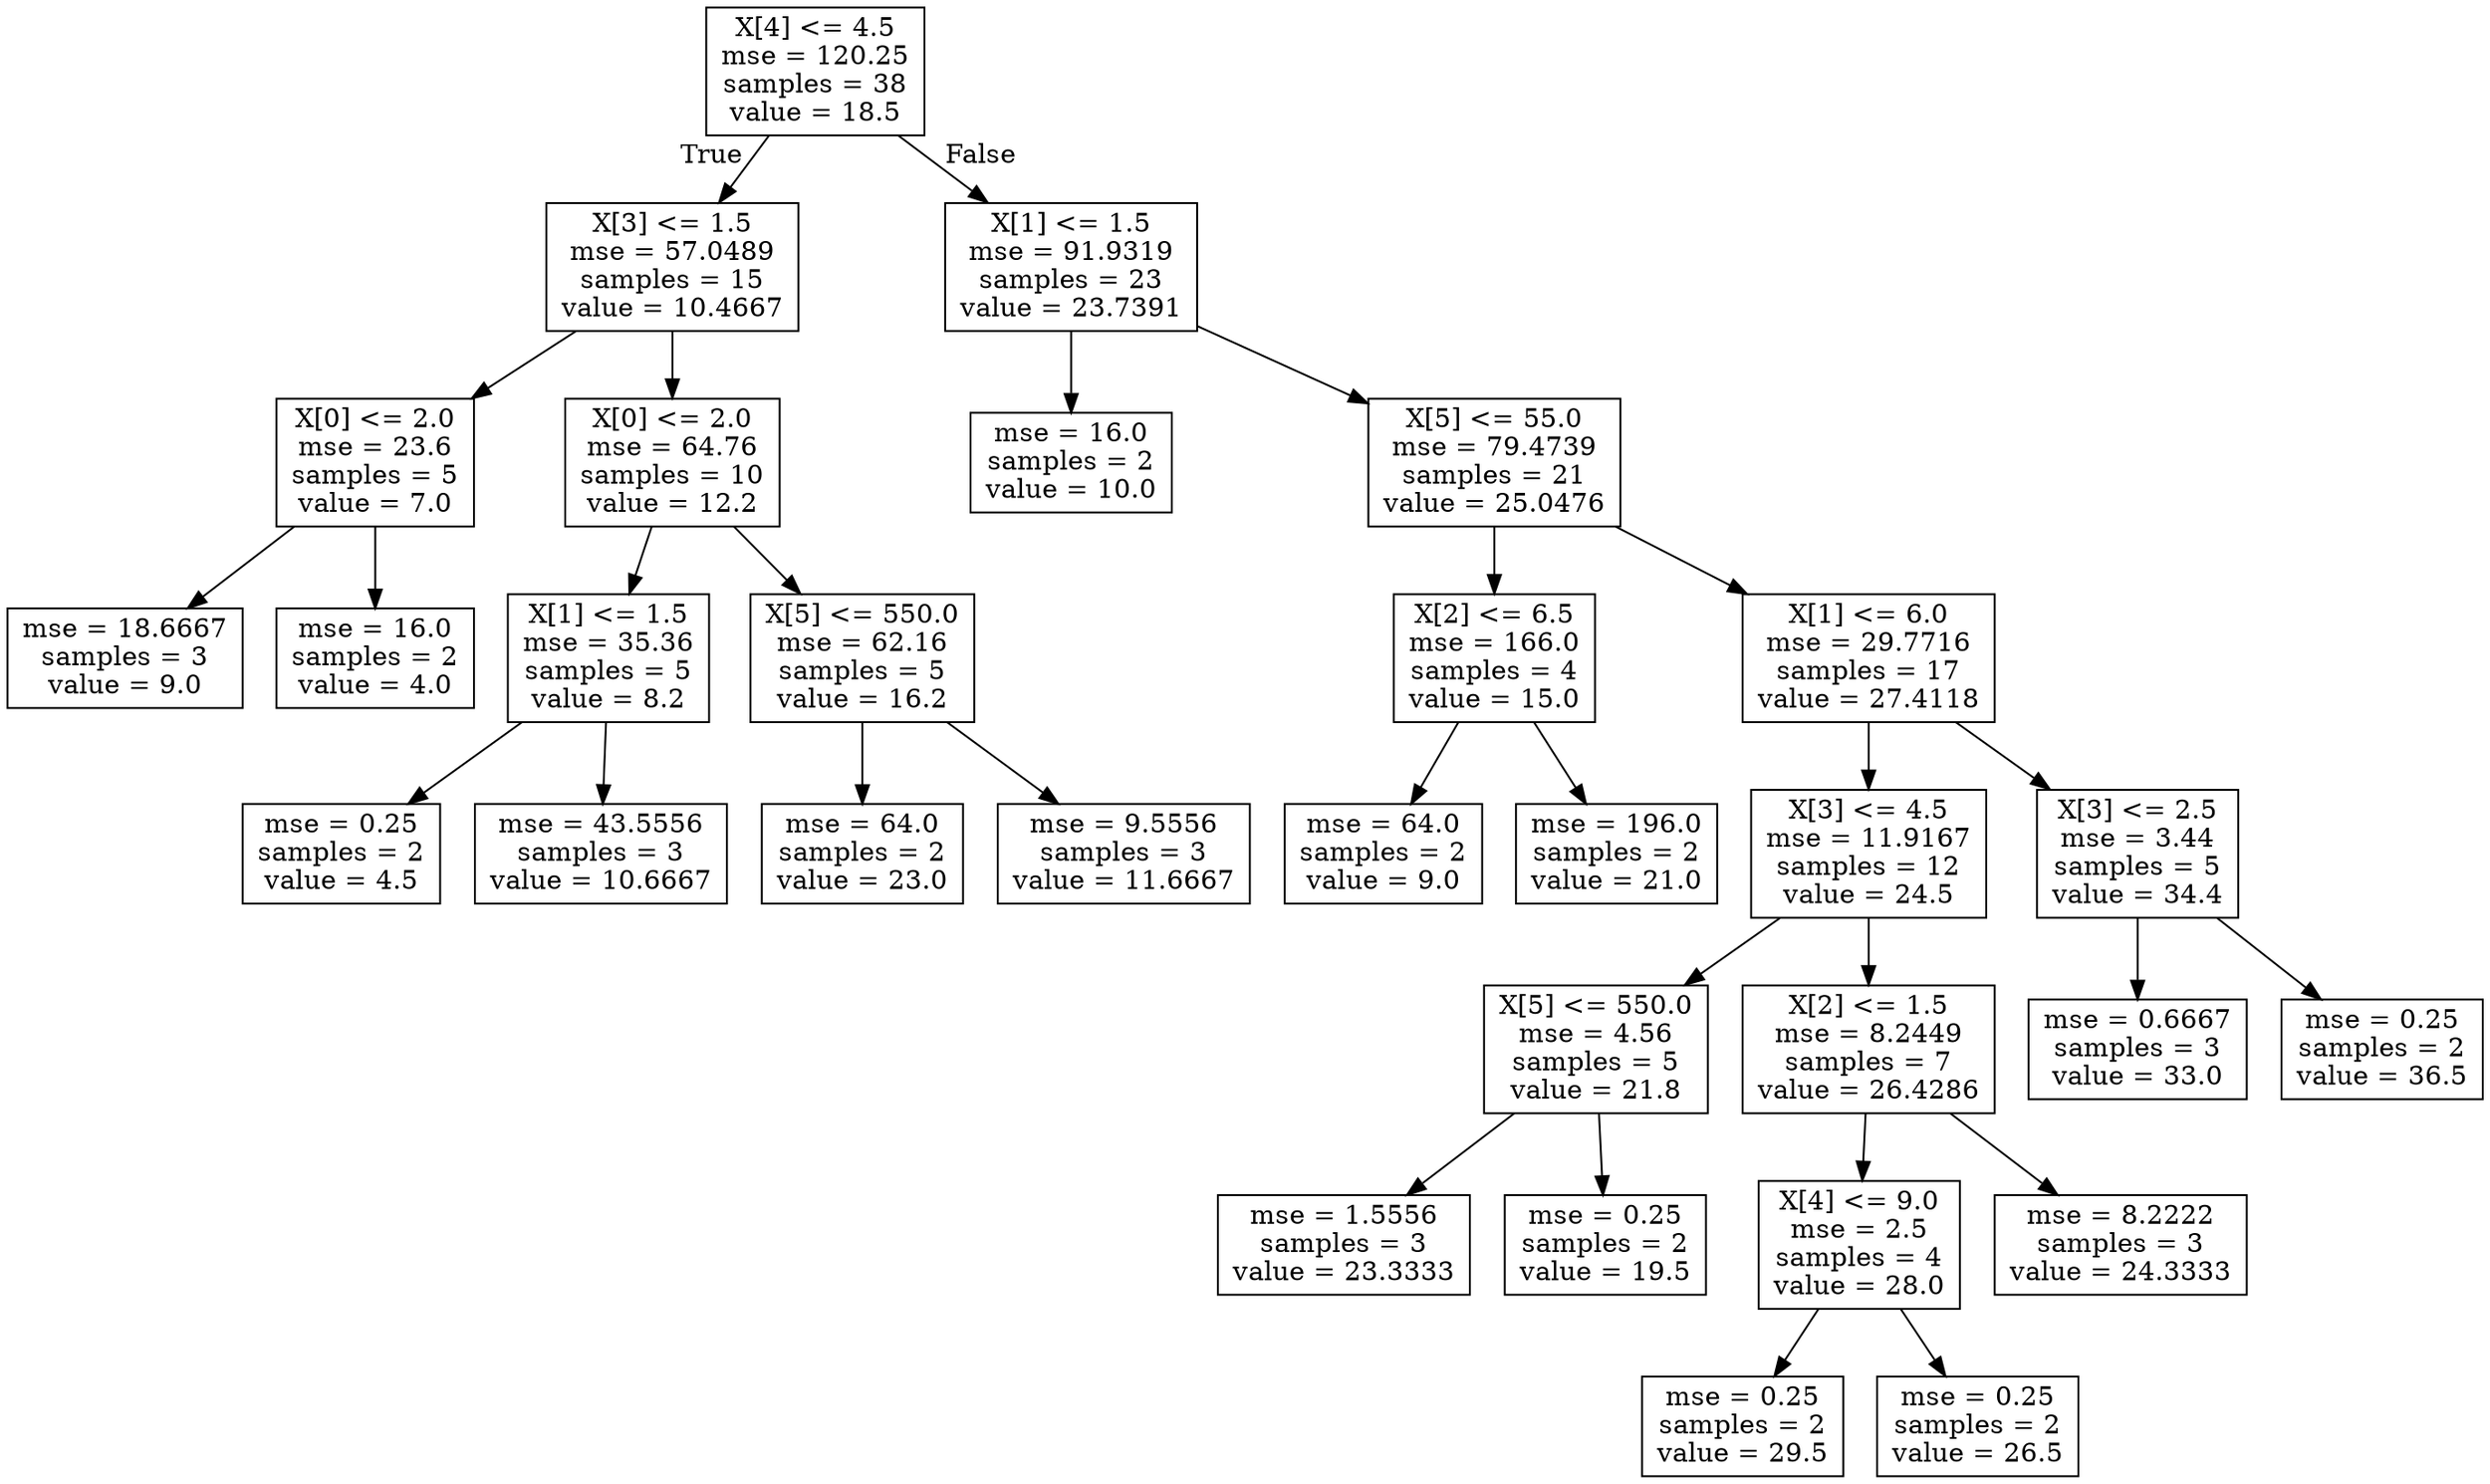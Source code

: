 digraph Tree {
node [shape=box] ;
0 [label="X[4] <= 4.5\nmse = 120.25\nsamples = 38\nvalue = 18.5"] ;
1 [label="X[3] <= 1.5\nmse = 57.0489\nsamples = 15\nvalue = 10.4667"] ;
0 -> 1 [labeldistance=2.5, labelangle=45, headlabel="True"] ;
2 [label="X[0] <= 2.0\nmse = 23.6\nsamples = 5\nvalue = 7.0"] ;
1 -> 2 ;
3 [label="mse = 18.6667\nsamples = 3\nvalue = 9.0"] ;
2 -> 3 ;
4 [label="mse = 16.0\nsamples = 2\nvalue = 4.0"] ;
2 -> 4 ;
5 [label="X[0] <= 2.0\nmse = 64.76\nsamples = 10\nvalue = 12.2"] ;
1 -> 5 ;
6 [label="X[1] <= 1.5\nmse = 35.36\nsamples = 5\nvalue = 8.2"] ;
5 -> 6 ;
7 [label="mse = 0.25\nsamples = 2\nvalue = 4.5"] ;
6 -> 7 ;
8 [label="mse = 43.5556\nsamples = 3\nvalue = 10.6667"] ;
6 -> 8 ;
9 [label="X[5] <= 550.0\nmse = 62.16\nsamples = 5\nvalue = 16.2"] ;
5 -> 9 ;
10 [label="mse = 64.0\nsamples = 2\nvalue = 23.0"] ;
9 -> 10 ;
11 [label="mse = 9.5556\nsamples = 3\nvalue = 11.6667"] ;
9 -> 11 ;
12 [label="X[1] <= 1.5\nmse = 91.9319\nsamples = 23\nvalue = 23.7391"] ;
0 -> 12 [labeldistance=2.5, labelangle=-45, headlabel="False"] ;
13 [label="mse = 16.0\nsamples = 2\nvalue = 10.0"] ;
12 -> 13 ;
14 [label="X[5] <= 55.0\nmse = 79.4739\nsamples = 21\nvalue = 25.0476"] ;
12 -> 14 ;
15 [label="X[2] <= 6.5\nmse = 166.0\nsamples = 4\nvalue = 15.0"] ;
14 -> 15 ;
16 [label="mse = 64.0\nsamples = 2\nvalue = 9.0"] ;
15 -> 16 ;
17 [label="mse = 196.0\nsamples = 2\nvalue = 21.0"] ;
15 -> 17 ;
18 [label="X[1] <= 6.0\nmse = 29.7716\nsamples = 17\nvalue = 27.4118"] ;
14 -> 18 ;
19 [label="X[3] <= 4.5\nmse = 11.9167\nsamples = 12\nvalue = 24.5"] ;
18 -> 19 ;
20 [label="X[5] <= 550.0\nmse = 4.56\nsamples = 5\nvalue = 21.8"] ;
19 -> 20 ;
21 [label="mse = 1.5556\nsamples = 3\nvalue = 23.3333"] ;
20 -> 21 ;
22 [label="mse = 0.25\nsamples = 2\nvalue = 19.5"] ;
20 -> 22 ;
23 [label="X[2] <= 1.5\nmse = 8.2449\nsamples = 7\nvalue = 26.4286"] ;
19 -> 23 ;
24 [label="X[4] <= 9.0\nmse = 2.5\nsamples = 4\nvalue = 28.0"] ;
23 -> 24 ;
25 [label="mse = 0.25\nsamples = 2\nvalue = 29.5"] ;
24 -> 25 ;
26 [label="mse = 0.25\nsamples = 2\nvalue = 26.5"] ;
24 -> 26 ;
27 [label="mse = 8.2222\nsamples = 3\nvalue = 24.3333"] ;
23 -> 27 ;
28 [label="X[3] <= 2.5\nmse = 3.44\nsamples = 5\nvalue = 34.4"] ;
18 -> 28 ;
29 [label="mse = 0.6667\nsamples = 3\nvalue = 33.0"] ;
28 -> 29 ;
30 [label="mse = 0.25\nsamples = 2\nvalue = 36.5"] ;
28 -> 30 ;
}